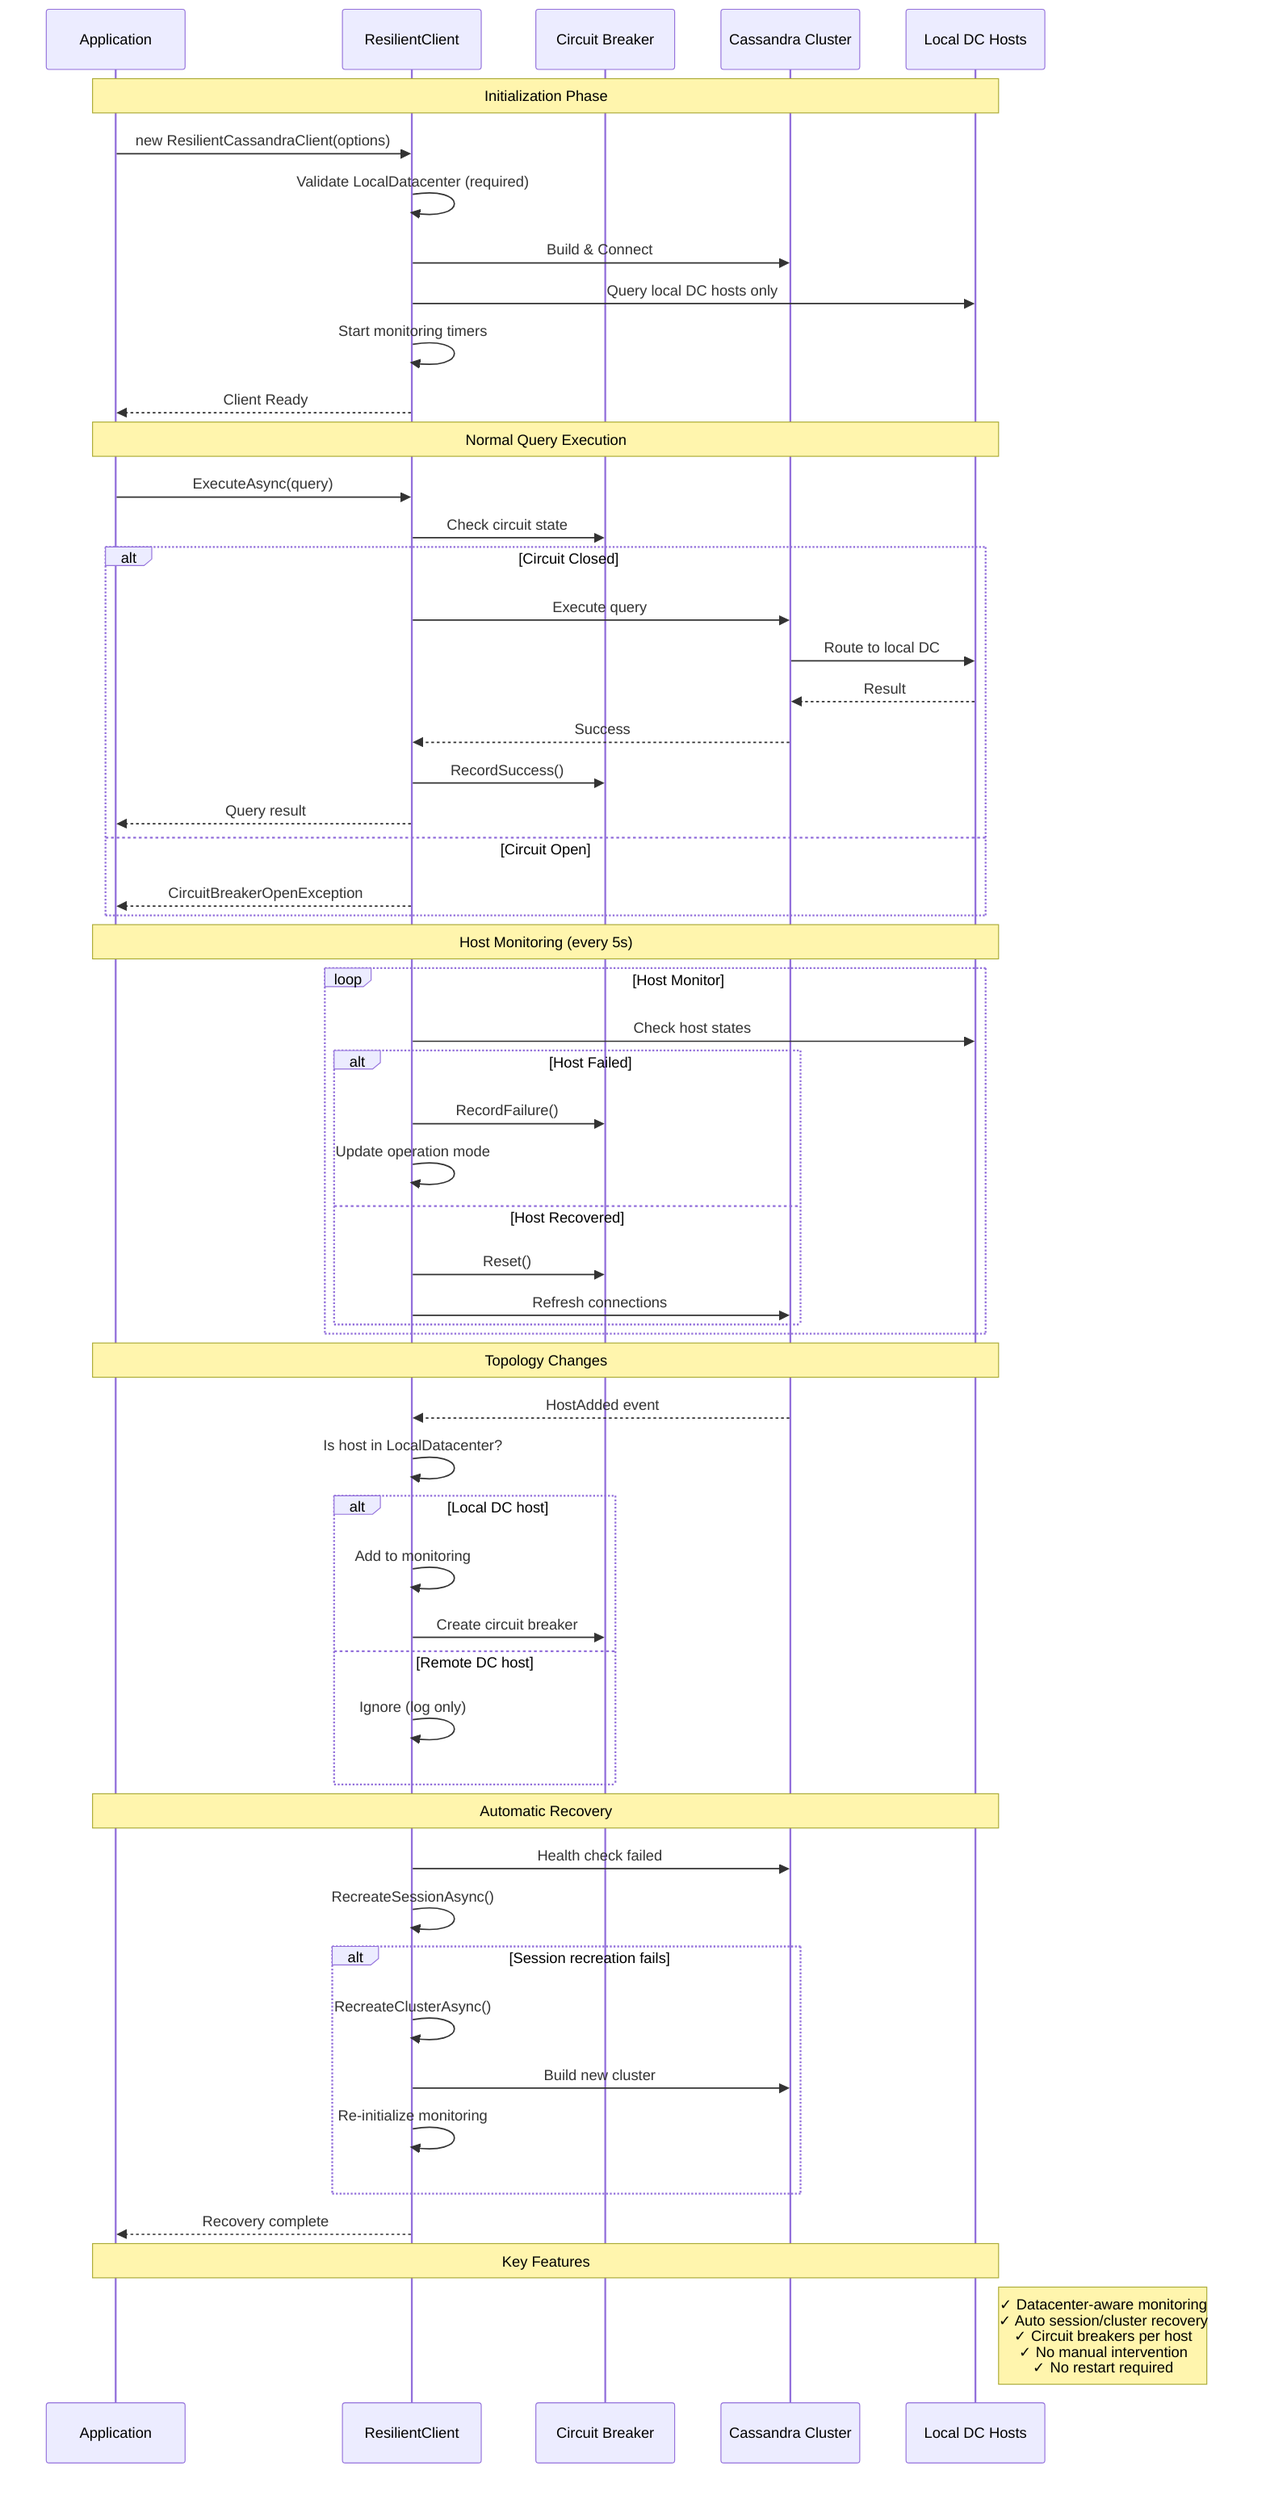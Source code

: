 sequenceDiagram
    participant App as Application
    participant RC as ResilientClient
    participant CB as Circuit Breaker
    participant Cluster as Cassandra Cluster
    participant LocalDC as Local DC Hosts

    Note over App,LocalDC: Initialization Phase
    
    App->>RC: new ResilientCassandraClient(options)
    RC->>RC: Validate LocalDatacenter (required)
    RC->>Cluster: Build & Connect
    RC->>LocalDC: Query local DC hosts only
    RC->>RC: Start monitoring timers
    RC-->>App: Client Ready

    Note over App,LocalDC: Normal Query Execution
    
    App->>RC: ExecuteAsync(query)
    RC->>CB: Check circuit state
    alt Circuit Closed
        RC->>Cluster: Execute query
        Cluster->>LocalDC: Route to local DC
        LocalDC-->>Cluster: Result
        Cluster-->>RC: Success
        RC->>CB: RecordSuccess()
        RC-->>App: Query result
    else Circuit Open
        RC-->>App: CircuitBreakerOpenException
    end

    Note over App,LocalDC: Host Monitoring (every 5s)
    
    loop Host Monitor
        RC->>LocalDC: Check host states
        alt Host Failed
            RC->>CB: RecordFailure()
            RC->>RC: Update operation mode
        else Host Recovered
            RC->>CB: Reset()
            RC->>Cluster: Refresh connections
        end
    end

    Note over App,LocalDC: Topology Changes
    
    Cluster-->>RC: HostAdded event
    RC->>RC: Is host in LocalDatacenter?
    alt Local DC host
        RC->>RC: Add to monitoring
        RC->>CB: Create circuit breaker
    else Remote DC host
        RC->>RC: Ignore (log only)
    end

    Note over App,LocalDC: Automatic Recovery
    
    RC->>Cluster: Health check failed
    RC->>RC: RecreateSessionAsync()
    alt Session recreation fails
        RC->>RC: RecreateClusterAsync()
        RC->>Cluster: Build new cluster
        RC->>RC: Re-initialize monitoring
    end
    RC-->>App: Recovery complete

    Note over App,LocalDC: Key Features
    Note right of LocalDC: ✓ Datacenter-aware monitoring<br/>✓ Auto session/cluster recovery<br/>✓ Circuit breakers per host<br/>✓ No manual intervention<br/>✓ No restart required